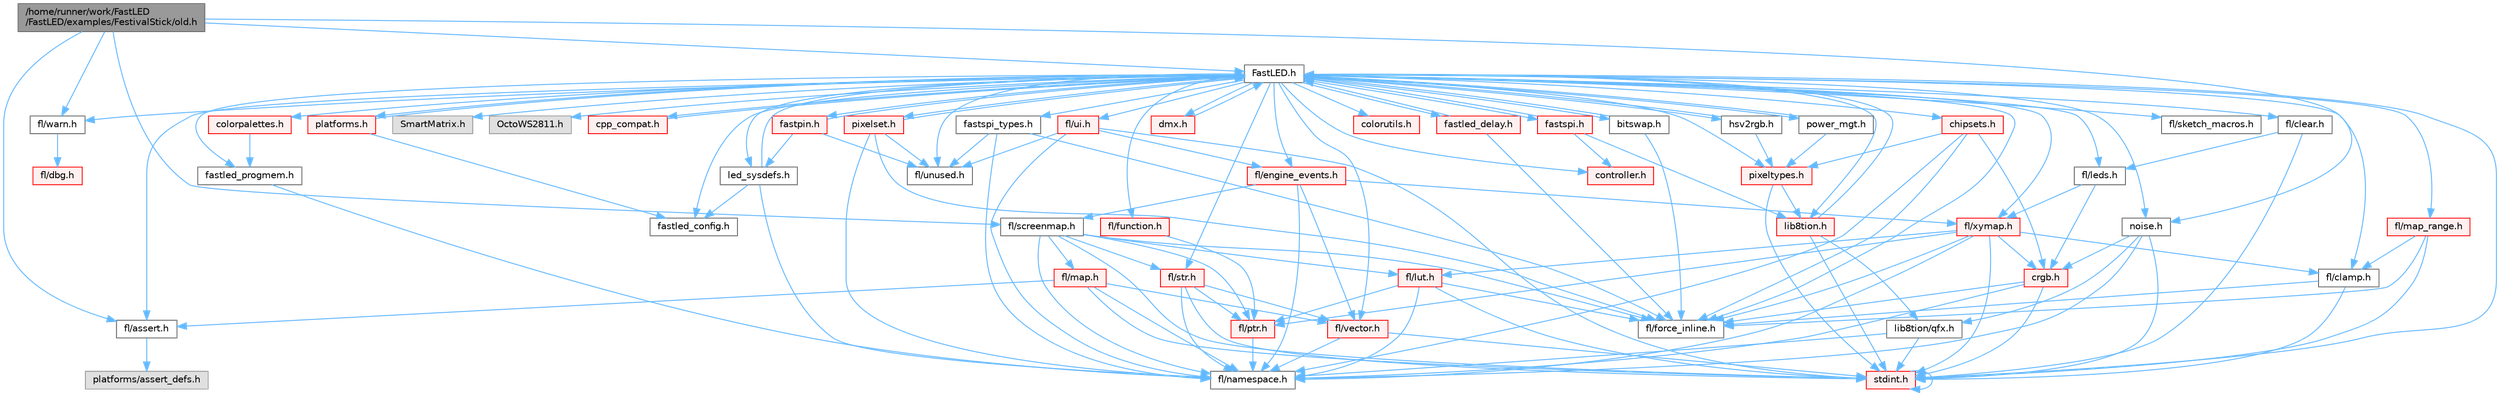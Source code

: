 digraph "/home/runner/work/FastLED/FastLED/examples/FestivalStick/old.h"
{
 // INTERACTIVE_SVG=YES
 // LATEX_PDF_SIZE
  bgcolor="transparent";
  edge [fontname=Helvetica,fontsize=10,labelfontname=Helvetica,labelfontsize=10];
  node [fontname=Helvetica,fontsize=10,shape=box,height=0.2,width=0.4];
  Node1 [id="Node000001",label="/home/runner/work/FastLED\l/FastLED/examples/FestivalStick/old.h",height=0.2,width=0.4,color="gray40", fillcolor="grey60", style="filled", fontcolor="black",tooltip=" "];
  Node1 -> Node2 [id="edge1_Node000001_Node000002",color="steelblue1",style="solid",tooltip=" "];
  Node2 [id="Node000002",label="fl/assert.h",height=0.2,width=0.4,color="grey40", fillcolor="white", style="filled",URL="$dc/da7/assert_8h.html",tooltip=" "];
  Node2 -> Node3 [id="edge2_Node000002_Node000003",color="steelblue1",style="solid",tooltip=" "];
  Node3 [id="Node000003",label="platforms/assert_defs.h",height=0.2,width=0.4,color="grey60", fillcolor="#E0E0E0", style="filled",tooltip=" "];
  Node1 -> Node4 [id="edge3_Node000001_Node000004",color="steelblue1",style="solid",tooltip=" "];
  Node4 [id="Node000004",label="fl/screenmap.h",height=0.2,width=0.4,color="grey40", fillcolor="white", style="filled",URL="$d7/d97/screenmap_8h.html",tooltip=" "];
  Node4 -> Node5 [id="edge4_Node000004_Node000005",color="steelblue1",style="solid",tooltip=" "];
  Node5 [id="Node000005",label="stdint.h",height=0.2,width=0.4,color="red", fillcolor="#FFF0F0", style="filled",URL="$df/dd8/stdint_8h.html",tooltip=" "];
  Node5 -> Node5 [id="edge5_Node000005_Node000005",color="steelblue1",style="solid",tooltip=" "];
  Node4 -> Node7 [id="edge6_Node000004_Node000007",color="steelblue1",style="solid",tooltip=" "];
  Node7 [id="Node000007",label="fl/force_inline.h",height=0.2,width=0.4,color="grey40", fillcolor="white", style="filled",URL="$d4/d64/force__inline_8h.html",tooltip=" "];
  Node4 -> Node8 [id="edge7_Node000004_Node000008",color="steelblue1",style="solid",tooltip=" "];
  Node8 [id="Node000008",label="fl/lut.h",height=0.2,width=0.4,color="red", fillcolor="#FFF0F0", style="filled",URL="$db/d54/lut_8h.html",tooltip=" "];
  Node8 -> Node7 [id="edge8_Node000008_Node000007",color="steelblue1",style="solid",tooltip=" "];
  Node8 -> Node19 [id="edge9_Node000008_Node000019",color="steelblue1",style="solid",tooltip=" "];
  Node19 [id="Node000019",label="fl/ptr.h",height=0.2,width=0.4,color="red", fillcolor="#FFF0F0", style="filled",URL="$dd/d98/ptr_8h.html",tooltip=" "];
  Node19 -> Node18 [id="edge10_Node000019_Node000018",color="steelblue1",style="solid",tooltip=" "];
  Node18 [id="Node000018",label="fl/namespace.h",height=0.2,width=0.4,color="grey40", fillcolor="white", style="filled",URL="$df/d2a/namespace_8h.html",tooltip="Implements the FastLED namespace macros."];
  Node8 -> Node5 [id="edge11_Node000008_Node000005",color="steelblue1",style="solid",tooltip=" "];
  Node8 -> Node18 [id="edge12_Node000008_Node000018",color="steelblue1",style="solid",tooltip=" "];
  Node4 -> Node19 [id="edge13_Node000004_Node000019",color="steelblue1",style="solid",tooltip=" "];
  Node4 -> Node29 [id="edge14_Node000004_Node000029",color="steelblue1",style="solid",tooltip=" "];
  Node29 [id="Node000029",label="fl/map.h",height=0.2,width=0.4,color="red", fillcolor="#FFF0F0", style="filled",URL="$dc/db7/map_8h.html",tooltip=" "];
  Node29 -> Node5 [id="edge15_Node000029_Node000005",color="steelblue1",style="solid",tooltip=" "];
  Node29 -> Node2 [id="edge16_Node000029_Node000002",color="steelblue1",style="solid",tooltip=" "];
  Node29 -> Node18 [id="edge17_Node000029_Node000018",color="steelblue1",style="solid",tooltip=" "];
  Node29 -> Node25 [id="edge18_Node000029_Node000025",color="steelblue1",style="solid",tooltip=" "];
  Node25 [id="Node000025",label="fl/vector.h",height=0.2,width=0.4,color="red", fillcolor="#FFF0F0", style="filled",URL="$d6/d68/vector_8h.html",tooltip=" "];
  Node25 -> Node5 [id="edge19_Node000025_Node000005",color="steelblue1",style="solid",tooltip=" "];
  Node25 -> Node18 [id="edge20_Node000025_Node000018",color="steelblue1",style="solid",tooltip=" "];
  Node4 -> Node18 [id="edge21_Node000004_Node000018",color="steelblue1",style="solid",tooltip=" "];
  Node4 -> Node12 [id="edge22_Node000004_Node000012",color="steelblue1",style="solid",tooltip=" "];
  Node12 [id="Node000012",label="fl/str.h",height=0.2,width=0.4,color="red", fillcolor="#FFF0F0", style="filled",URL="$d1/d93/str_8h.html",tooltip=" "];
  Node12 -> Node5 [id="edge23_Node000012_Node000005",color="steelblue1",style="solid",tooltip=" "];
  Node12 -> Node18 [id="edge24_Node000012_Node000018",color="steelblue1",style="solid",tooltip=" "];
  Node12 -> Node19 [id="edge25_Node000012_Node000019",color="steelblue1",style="solid",tooltip=" "];
  Node12 -> Node25 [id="edge26_Node000012_Node000025",color="steelblue1",style="solid",tooltip=" "];
  Node1 -> Node31 [id="edge27_Node000001_Node000031",color="steelblue1",style="solid",tooltip=" "];
  Node31 [id="Node000031",label="fl/warn.h",height=0.2,width=0.4,color="grey40", fillcolor="white", style="filled",URL="$de/d77/warn_8h.html",tooltip=" "];
  Node31 -> Node32 [id="edge28_Node000031_Node000032",color="steelblue1",style="solid",tooltip=" "];
  Node32 [id="Node000032",label="fl/dbg.h",height=0.2,width=0.4,color="red", fillcolor="#FFF0F0", style="filled",URL="$d6/d01/dbg_8h.html",tooltip=" "];
  Node1 -> Node38 [id="edge29_Node000001_Node000038",color="steelblue1",style="solid",tooltip=" "];
  Node38 [id="Node000038",label="noise.h",height=0.2,width=0.4,color="grey40", fillcolor="white", style="filled",URL="$d1/d31/noise_8h.html",tooltip="Functions to generate and fill arrays with noise."];
  Node38 -> Node5 [id="edge30_Node000038_Node000005",color="steelblue1",style="solid",tooltip=" "];
  Node38 -> Node34 [id="edge31_Node000038_Node000034",color="steelblue1",style="solid",tooltip=" "];
  Node34 [id="Node000034",label="crgb.h",height=0.2,width=0.4,color="red", fillcolor="#FFF0F0", style="filled",URL="$db/dd1/crgb_8h.html",tooltip="Defines the red, green, and blue (RGB) pixel struct."];
  Node34 -> Node5 [id="edge32_Node000034_Node000005",color="steelblue1",style="solid",tooltip=" "];
  Node34 -> Node18 [id="edge33_Node000034_Node000018",color="steelblue1",style="solid",tooltip=" "];
  Node34 -> Node7 [id="edge34_Node000034_Node000007",color="steelblue1",style="solid",tooltip=" "];
  Node38 -> Node18 [id="edge35_Node000038_Node000018",color="steelblue1",style="solid",tooltip=" "];
  Node38 -> Node39 [id="edge36_Node000038_Node000039",color="steelblue1",style="solid",tooltip=" "];
  Node39 [id="Node000039",label="lib8tion/qfx.h",height=0.2,width=0.4,color="grey40", fillcolor="white", style="filled",URL="$d2/d19/qfx_8h.html",tooltip=" "];
  Node39 -> Node5 [id="edge37_Node000039_Node000005",color="steelblue1",style="solid",tooltip=" "];
  Node39 -> Node18 [id="edge38_Node000039_Node000018",color="steelblue1",style="solid",tooltip=" "];
  Node1 -> Node40 [id="edge39_Node000001_Node000040",color="steelblue1",style="solid",tooltip=" "];
  Node40 [id="Node000040",label="FastLED.h",height=0.2,width=0.4,color="grey40", fillcolor="white", style="filled",URL="$db/d97/_fast_l_e_d_8h.html",tooltip="central include file for FastLED, defines the CFastLED class/object"];
  Node40 -> Node5 [id="edge40_Node000040_Node000005",color="steelblue1",style="solid",tooltip=" "];
  Node40 -> Node41 [id="edge41_Node000040_Node000041",color="steelblue1",style="solid",tooltip=" "];
  Node41 [id="Node000041",label="SmartMatrix.h",height=0.2,width=0.4,color="grey60", fillcolor="#E0E0E0", style="filled",tooltip=" "];
  Node40 -> Node42 [id="edge42_Node000040_Node000042",color="steelblue1",style="solid",tooltip=" "];
  Node42 [id="Node000042",label="OctoWS2811.h",height=0.2,width=0.4,color="grey60", fillcolor="#E0E0E0", style="filled",tooltip=" "];
  Node40 -> Node7 [id="edge43_Node000040_Node000007",color="steelblue1",style="solid",tooltip=" "];
  Node40 -> Node43 [id="edge44_Node000040_Node000043",color="steelblue1",style="solid",tooltip=" "];
  Node43 [id="Node000043",label="cpp_compat.h",height=0.2,width=0.4,color="red", fillcolor="#FFF0F0", style="filled",URL="$d9/d13/cpp__compat_8h.html",tooltip="Compatibility functions based on C++ version."];
  Node43 -> Node40 [id="edge45_Node000043_Node000040",color="steelblue1",style="solid",tooltip=" "];
  Node40 -> Node45 [id="edge46_Node000040_Node000045",color="steelblue1",style="solid",tooltip=" "];
  Node45 [id="Node000045",label="fastled_config.h",height=0.2,width=0.4,color="grey40", fillcolor="white", style="filled",URL="$d5/d11/fastled__config_8h.html",tooltip="Contains definitions that can be used to configure FastLED at compile time."];
  Node40 -> Node46 [id="edge47_Node000040_Node000046",color="steelblue1",style="solid",tooltip=" "];
  Node46 [id="Node000046",label="led_sysdefs.h",height=0.2,width=0.4,color="grey40", fillcolor="white", style="filled",URL="$d9/d3e/led__sysdefs_8h.html",tooltip="Determines which platform system definitions to include."];
  Node46 -> Node40 [id="edge48_Node000046_Node000040",color="steelblue1",style="solid",tooltip=" "];
  Node46 -> Node45 [id="edge49_Node000046_Node000045",color="steelblue1",style="solid",tooltip=" "];
  Node46 -> Node18 [id="edge50_Node000046_Node000018",color="steelblue1",style="solid",tooltip=" "];
  Node40 -> Node47 [id="edge51_Node000040_Node000047",color="steelblue1",style="solid",tooltip=" "];
  Node47 [id="Node000047",label="fastled_delay.h",height=0.2,width=0.4,color="red", fillcolor="#FFF0F0", style="filled",URL="$d0/da8/fastled__delay_8h.html",tooltip="Utility functions and classes for managing delay cycles."];
  Node47 -> Node40 [id="edge52_Node000047_Node000040",color="steelblue1",style="solid",tooltip=" "];
  Node47 -> Node7 [id="edge53_Node000047_Node000007",color="steelblue1",style="solid",tooltip=" "];
  Node40 -> Node49 [id="edge54_Node000040_Node000049",color="steelblue1",style="solid",tooltip=" "];
  Node49 [id="Node000049",label="bitswap.h",height=0.2,width=0.4,color="grey40", fillcolor="white", style="filled",URL="$de/ded/bitswap_8h.html",tooltip="Functions for doing a rotation of bits/bytes used by parallel output."];
  Node49 -> Node40 [id="edge55_Node000049_Node000040",color="steelblue1",style="solid",tooltip=" "];
  Node49 -> Node7 [id="edge56_Node000049_Node000007",color="steelblue1",style="solid",tooltip=" "];
  Node40 -> Node50 [id="edge57_Node000040_Node000050",color="steelblue1",style="solid",tooltip=" "];
  Node50 [id="Node000050",label="controller.h",height=0.2,width=0.4,color="red", fillcolor="#FFF0F0", style="filled",URL="$d2/dd9/controller_8h.html",tooltip="deprecated: base definitions used by led controllers for writing out led data"];
  Node40 -> Node74 [id="edge58_Node000040_Node000074",color="steelblue1",style="solid",tooltip=" "];
  Node74 [id="Node000074",label="fastpin.h",height=0.2,width=0.4,color="red", fillcolor="#FFF0F0", style="filled",URL="$db/d65/fastpin_8h.html",tooltip="Class base definitions for defining fast pin access."];
  Node74 -> Node40 [id="edge59_Node000074_Node000040",color="steelblue1",style="solid",tooltip=" "];
  Node74 -> Node46 [id="edge60_Node000074_Node000046",color="steelblue1",style="solid",tooltip=" "];
  Node74 -> Node28 [id="edge61_Node000074_Node000028",color="steelblue1",style="solid",tooltip=" "];
  Node28 [id="Node000028",label="fl/unused.h",height=0.2,width=0.4,color="grey40", fillcolor="white", style="filled",URL="$d8/d4b/unused_8h.html",tooltip=" "];
  Node40 -> Node75 [id="edge62_Node000040_Node000075",color="steelblue1",style="solid",tooltip=" "];
  Node75 [id="Node000075",label="fastspi_types.h",height=0.2,width=0.4,color="grey40", fillcolor="white", style="filled",URL="$d2/ddb/fastspi__types_8h.html",tooltip="Data types and constants used by SPI interfaces."];
  Node75 -> Node7 [id="edge63_Node000075_Node000007",color="steelblue1",style="solid",tooltip=" "];
  Node75 -> Node18 [id="edge64_Node000075_Node000018",color="steelblue1",style="solid",tooltip=" "];
  Node75 -> Node28 [id="edge65_Node000075_Node000028",color="steelblue1",style="solid",tooltip=" "];
  Node40 -> Node76 [id="edge66_Node000040_Node000076",color="steelblue1",style="solid",tooltip=" "];
  Node76 [id="Node000076",label="dmx.h",height=0.2,width=0.4,color="red", fillcolor="#FFF0F0", style="filled",URL="$d3/de1/dmx_8h.html",tooltip="Defines the DMX512-based LED controllers."];
  Node76 -> Node40 [id="edge67_Node000076_Node000040",color="steelblue1",style="solid",tooltip=" "];
  Node40 -> Node79 [id="edge68_Node000040_Node000079",color="steelblue1",style="solid",tooltip=" "];
  Node79 [id="Node000079",label="platforms.h",height=0.2,width=0.4,color="red", fillcolor="#FFF0F0", style="filled",URL="$da/dc9/platforms_8h.html",tooltip="Determines which platforms headers to include."];
  Node79 -> Node40 [id="edge69_Node000079_Node000040",color="steelblue1",style="solid",tooltip=" "];
  Node79 -> Node45 [id="edge70_Node000079_Node000045",color="steelblue1",style="solid",tooltip=" "];
  Node40 -> Node81 [id="edge71_Node000040_Node000081",color="steelblue1",style="solid",tooltip=" "];
  Node81 [id="Node000081",label="fastled_progmem.h",height=0.2,width=0.4,color="grey40", fillcolor="white", style="filled",URL="$df/dab/fastled__progmem_8h.html",tooltip="Wrapper definitions to allow seamless use of PROGMEM in environments that have it."];
  Node81 -> Node18 [id="edge72_Node000081_Node000018",color="steelblue1",style="solid",tooltip=" "];
  Node40 -> Node53 [id="edge73_Node000040_Node000053",color="steelblue1",style="solid",tooltip=" "];
  Node53 [id="Node000053",label="lib8tion.h",height=0.2,width=0.4,color="red", fillcolor="#FFF0F0", style="filled",URL="$df/da5/lib8tion_8h.html",tooltip="Fast, efficient 8-bit math functions specifically designed for high-performance LED programming."];
  Node53 -> Node40 [id="edge74_Node000053_Node000040",color="steelblue1",style="solid",tooltip=" "];
  Node53 -> Node5 [id="edge75_Node000053_Node000005",color="steelblue1",style="solid",tooltip=" "];
  Node53 -> Node39 [id="edge76_Node000053_Node000039",color="steelblue1",style="solid",tooltip=" "];
  Node40 -> Node52 [id="edge77_Node000040_Node000052",color="steelblue1",style="solid",tooltip=" "];
  Node52 [id="Node000052",label="pixeltypes.h",height=0.2,width=0.4,color="red", fillcolor="#FFF0F0", style="filled",URL="$d2/dba/pixeltypes_8h.html",tooltip="Includes defintions for RGB and HSV pixels."];
  Node52 -> Node5 [id="edge78_Node000052_Node000005",color="steelblue1",style="solid",tooltip=" "];
  Node52 -> Node53 [id="edge79_Node000052_Node000053",color="steelblue1",style="solid",tooltip=" "];
  Node40 -> Node82 [id="edge80_Node000040_Node000082",color="steelblue1",style="solid",tooltip=" "];
  Node82 [id="Node000082",label="hsv2rgb.h",height=0.2,width=0.4,color="grey40", fillcolor="white", style="filled",URL="$de/d9a/hsv2rgb_8h.html",tooltip="Functions to convert from the HSV colorspace to the RGB colorspace."];
  Node82 -> Node40 [id="edge81_Node000082_Node000040",color="steelblue1",style="solid",tooltip=" "];
  Node82 -> Node52 [id="edge82_Node000082_Node000052",color="steelblue1",style="solid",tooltip=" "];
  Node40 -> Node83 [id="edge83_Node000040_Node000083",color="steelblue1",style="solid",tooltip=" "];
  Node83 [id="Node000083",label="colorutils.h",height=0.2,width=0.4,color="red", fillcolor="#FFF0F0", style="filled",URL="$d1/dfb/colorutils_8h.html",tooltip=" "];
  Node40 -> Node88 [id="edge84_Node000040_Node000088",color="steelblue1",style="solid",tooltip=" "];
  Node88 [id="Node000088",label="pixelset.h",height=0.2,width=0.4,color="red", fillcolor="#FFF0F0", style="filled",URL="$d4/d46/pixelset_8h.html",tooltip="Declares classes for managing logical groups of LEDs."];
  Node88 -> Node7 [id="edge85_Node000088_Node000007",color="steelblue1",style="solid",tooltip=" "];
  Node88 -> Node18 [id="edge86_Node000088_Node000018",color="steelblue1",style="solid",tooltip=" "];
  Node88 -> Node28 [id="edge87_Node000088_Node000028",color="steelblue1",style="solid",tooltip=" "];
  Node88 -> Node40 [id="edge88_Node000088_Node000040",color="steelblue1",style="solid",tooltip=" "];
  Node40 -> Node89 [id="edge89_Node000040_Node000089",color="steelblue1",style="solid",tooltip=" "];
  Node89 [id="Node000089",label="colorpalettes.h",height=0.2,width=0.4,color="red", fillcolor="#FFF0F0", style="filled",URL="$dc/dcc/colorpalettes_8h.html",tooltip="Declarations for the predefined color palettes supplied by FastLED."];
  Node89 -> Node81 [id="edge90_Node000089_Node000081",color="steelblue1",style="solid",tooltip=" "];
  Node40 -> Node38 [id="edge91_Node000040_Node000038",color="steelblue1",style="solid",tooltip=" "];
  Node40 -> Node90 [id="edge92_Node000040_Node000090",color="steelblue1",style="solid",tooltip=" "];
  Node90 [id="Node000090",label="power_mgt.h",height=0.2,width=0.4,color="grey40", fillcolor="white", style="filled",URL="$dc/d5b/power__mgt_8h.html",tooltip="Functions to limit the power used by FastLED."];
  Node90 -> Node40 [id="edge93_Node000090_Node000040",color="steelblue1",style="solid",tooltip=" "];
  Node90 -> Node52 [id="edge94_Node000090_Node000052",color="steelblue1",style="solid",tooltip=" "];
  Node40 -> Node91 [id="edge95_Node000040_Node000091",color="steelblue1",style="solid",tooltip=" "];
  Node91 [id="Node000091",label="fastspi.h",height=0.2,width=0.4,color="red", fillcolor="#FFF0F0", style="filled",URL="$d6/ddc/fastspi_8h.html",tooltip="Serial peripheral interface (SPI) definitions per platform."];
  Node91 -> Node40 [id="edge96_Node000091_Node000040",color="steelblue1",style="solid",tooltip=" "];
  Node91 -> Node50 [id="edge97_Node000091_Node000050",color="steelblue1",style="solid",tooltip=" "];
  Node91 -> Node53 [id="edge98_Node000091_Node000053",color="steelblue1",style="solid",tooltip=" "];
  Node40 -> Node93 [id="edge99_Node000040_Node000093",color="steelblue1",style="solid",tooltip=" "];
  Node93 [id="Node000093",label="chipsets.h",height=0.2,width=0.4,color="red", fillcolor="#FFF0F0", style="filled",URL="$db/d66/chipsets_8h.html",tooltip="Contains the bulk of the definitions for the various LED chipsets supported."];
  Node93 -> Node52 [id="edge100_Node000093_Node000052",color="steelblue1",style="solid",tooltip=" "];
  Node93 -> Node7 [id="edge101_Node000093_Node000007",color="steelblue1",style="solid",tooltip=" "];
  Node93 -> Node34 [id="edge102_Node000093_Node000034",color="steelblue1",style="solid",tooltip=" "];
  Node93 -> Node18 [id="edge103_Node000093_Node000018",color="steelblue1",style="solid",tooltip=" "];
  Node40 -> Node69 [id="edge104_Node000040_Node000069",color="steelblue1",style="solid",tooltip=" "];
  Node69 [id="Node000069",label="fl/engine_events.h",height=0.2,width=0.4,color="red", fillcolor="#FFF0F0", style="filled",URL="$db/dc0/engine__events_8h.html",tooltip=" "];
  Node69 -> Node18 [id="edge105_Node000069_Node000018",color="steelblue1",style="solid",tooltip=" "];
  Node69 -> Node4 [id="edge106_Node000069_Node000004",color="steelblue1",style="solid",tooltip=" "];
  Node69 -> Node25 [id="edge107_Node000069_Node000025",color="steelblue1",style="solid",tooltip=" "];
  Node69 -> Node71 [id="edge108_Node000069_Node000071",color="steelblue1",style="solid",tooltip=" "];
  Node71 [id="Node000071",label="fl/xymap.h",height=0.2,width=0.4,color="red", fillcolor="#FFF0F0", style="filled",URL="$da/d61/xymap_8h.html",tooltip=" "];
  Node71 -> Node5 [id="edge109_Node000071_Node000005",color="steelblue1",style="solid",tooltip=" "];
  Node71 -> Node34 [id="edge110_Node000071_Node000034",color="steelblue1",style="solid",tooltip=" "];
  Node71 -> Node15 [id="edge111_Node000071_Node000015",color="steelblue1",style="solid",tooltip=" "];
  Node15 [id="Node000015",label="fl/clamp.h",height=0.2,width=0.4,color="grey40", fillcolor="white", style="filled",URL="$d6/dd3/clamp_8h.html",tooltip=" "];
  Node15 -> Node5 [id="edge112_Node000015_Node000005",color="steelblue1",style="solid",tooltip=" "];
  Node15 -> Node7 [id="edge113_Node000015_Node000007",color="steelblue1",style="solid",tooltip=" "];
  Node71 -> Node7 [id="edge114_Node000071_Node000007",color="steelblue1",style="solid",tooltip=" "];
  Node71 -> Node8 [id="edge115_Node000071_Node000008",color="steelblue1",style="solid",tooltip=" "];
  Node71 -> Node18 [id="edge116_Node000071_Node000018",color="steelblue1",style="solid",tooltip=" "];
  Node71 -> Node19 [id="edge117_Node000071_Node000019",color="steelblue1",style="solid",tooltip=" "];
  Node40 -> Node94 [id="edge118_Node000040_Node000094",color="steelblue1",style="solid",tooltip=" "];
  Node94 [id="Node000094",label="fl/leds.h",height=0.2,width=0.4,color="grey40", fillcolor="white", style="filled",URL="$da/d78/leds_8h.html",tooltip=" "];
  Node94 -> Node34 [id="edge119_Node000094_Node000034",color="steelblue1",style="solid",tooltip=" "];
  Node94 -> Node71 [id="edge120_Node000094_Node000071",color="steelblue1",style="solid",tooltip=" "];
  Node40 -> Node12 [id="edge121_Node000040_Node000012",color="steelblue1",style="solid",tooltip=" "];
  Node40 -> Node71 [id="edge122_Node000040_Node000071",color="steelblue1",style="solid",tooltip=" "];
  Node40 -> Node15 [id="edge123_Node000040_Node000015",color="steelblue1",style="solid",tooltip=" "];
  Node40 -> Node16 [id="edge124_Node000040_Node000016",color="steelblue1",style="solid",tooltip=" "];
  Node16 [id="Node000016",label="fl/map_range.h",height=0.2,width=0.4,color="red", fillcolor="#FFF0F0", style="filled",URL="$d1/d47/map__range_8h.html",tooltip=" "];
  Node16 -> Node5 [id="edge125_Node000016_Node000005",color="steelblue1",style="solid",tooltip=" "];
  Node16 -> Node15 [id="edge126_Node000016_Node000015",color="steelblue1",style="solid",tooltip=" "];
  Node16 -> Node7 [id="edge127_Node000016_Node000007",color="steelblue1",style="solid",tooltip=" "];
  Node40 -> Node31 [id="edge128_Node000040_Node000031",color="steelblue1",style="solid",tooltip=" "];
  Node40 -> Node2 [id="edge129_Node000040_Node000002",color="steelblue1",style="solid",tooltip=" "];
  Node40 -> Node28 [id="edge130_Node000040_Node000028",color="steelblue1",style="solid",tooltip=" "];
  Node40 -> Node25 [id="edge131_Node000040_Node000025",color="steelblue1",style="solid",tooltip=" "];
  Node40 -> Node95 [id="edge132_Node000040_Node000095",color="steelblue1",style="solid",tooltip=" "];
  Node95 [id="Node000095",label="fl/function.h",height=0.2,width=0.4,color="red", fillcolor="#FFF0F0", style="filled",URL="$dd/d67/function_8h.html",tooltip=" "];
  Node95 -> Node19 [id="edge133_Node000095_Node000019",color="steelblue1",style="solid",tooltip=" "];
  Node40 -> Node96 [id="edge134_Node000040_Node000096",color="steelblue1",style="solid",tooltip=" "];
  Node96 [id="Node000096",label="fl/clear.h",height=0.2,width=0.4,color="grey40", fillcolor="white", style="filled",URL="$df/db0/clear_8h.html",tooltip=" "];
  Node96 -> Node94 [id="edge135_Node000096_Node000094",color="steelblue1",style="solid",tooltip=" "];
  Node96 -> Node5 [id="edge136_Node000096_Node000005",color="steelblue1",style="solid",tooltip=" "];
  Node40 -> Node97 [id="edge137_Node000040_Node000097",color="steelblue1",style="solid",tooltip=" "];
  Node97 [id="Node000097",label="fl/ui.h",height=0.2,width=0.4,color="red", fillcolor="#FFF0F0", style="filled",URL="$d9/d3b/ui_8h.html",tooltip=" "];
  Node97 -> Node5 [id="edge138_Node000097_Node000005",color="steelblue1",style="solid",tooltip=" "];
  Node97 -> Node69 [id="edge139_Node000097_Node000069",color="steelblue1",style="solid",tooltip=" "];
  Node97 -> Node18 [id="edge140_Node000097_Node000018",color="steelblue1",style="solid",tooltip=" "];
  Node97 -> Node28 [id="edge141_Node000097_Node000028",color="steelblue1",style="solid",tooltip=" "];
  Node40 -> Node106 [id="edge142_Node000040_Node000106",color="steelblue1",style="solid",tooltip=" "];
  Node106 [id="Node000106",label="fl/sketch_macros.h",height=0.2,width=0.4,color="grey40", fillcolor="white", style="filled",URL="$d1/dbc/sketch__macros_8h.html",tooltip=" "];
}
